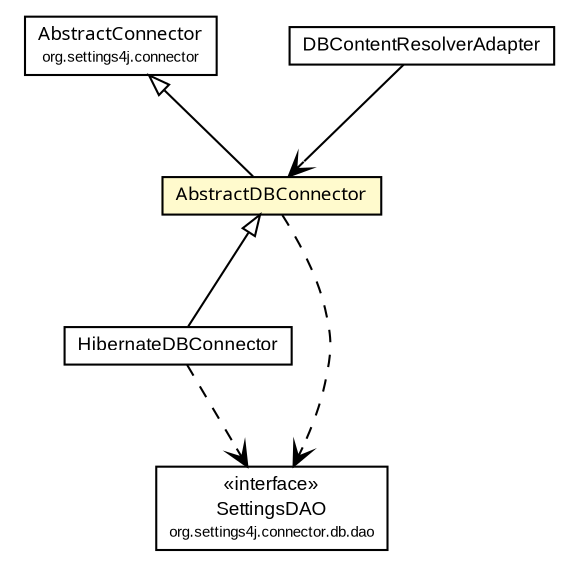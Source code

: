 #!/usr/local/bin/dot
#
# Class diagram 
# Generated by UmlGraph version 4.6 (http://www.spinellis.gr/sw/umlgraph)
#

digraph G {
	edge [fontname="arial",fontsize=10,labelfontname="arial",labelfontsize=10];
	node [fontname="arial",fontsize=10,shape=plaintext];
	// org.settings4j.connector.AbstractConnector
	c1501 [label=<<table border="0" cellborder="1" cellspacing="0" cellpadding="2" port="p" href="../AbstractConnector.html">
		<tr><td><table border="0" cellspacing="0" cellpadding="1">
			<tr><td><font face="ariali"> AbstractConnector </font></td></tr>
			<tr><td><font point-size="7.0"> org.settings4j.connector </font></td></tr>
		</table></td></tr>
		</table>>, fontname="arial", fontcolor="black", fontsize=9.0];
	// org.settings4j.connector.db.HibernateDBConnector
	c1503 [label=<<table border="0" cellborder="1" cellspacing="0" cellpadding="2" port="p" href="./HibernateDBConnector.html">
		<tr><td><table border="0" cellspacing="0" cellpadding="1">
			<tr><td> HibernateDBConnector </td></tr>
		</table></td></tr>
		</table>>, fontname="arial", fontcolor="black", fontsize=9.0];
	// org.settings4j.connector.db.DBContentResolverAdapter
	c1504 [label=<<table border="0" cellborder="1" cellspacing="0" cellpadding="2" port="p" href="./DBContentResolverAdapter.html">
		<tr><td><table border="0" cellspacing="0" cellpadding="1">
			<tr><td> DBContentResolverAdapter </td></tr>
		</table></td></tr>
		</table>>, fontname="arial", fontcolor="black", fontsize=9.0];
	// org.settings4j.connector.db.AbstractDBConnector
	c1505 [label=<<table border="0" cellborder="1" cellspacing="0" cellpadding="2" port="p" bgcolor="lemonChiffon" href="./AbstractDBConnector.html">
		<tr><td><table border="0" cellspacing="0" cellpadding="1">
			<tr><td><font face="ariali"> AbstractDBConnector </font></td></tr>
		</table></td></tr>
		</table>>, fontname="arial", fontcolor="black", fontsize=9.0];
	// org.settings4j.connector.db.dao.SettingsDAO
	c1508 [label=<<table border="0" cellborder="1" cellspacing="0" cellpadding="2" port="p" href="./dao/SettingsDAO.html">
		<tr><td><table border="0" cellspacing="0" cellpadding="1">
			<tr><td> &laquo;interface&raquo; </td></tr>
			<tr><td> SettingsDAO </td></tr>
			<tr><td><font point-size="7.0"> org.settings4j.connector.db.dao </font></td></tr>
		</table></td></tr>
		</table>>, fontname="arial", fontcolor="black", fontsize=9.0];
	//org.settings4j.connector.db.HibernateDBConnector extends org.settings4j.connector.db.AbstractDBConnector
	c1505:p -> c1503:p [dir=back,arrowtail=empty];
	//org.settings4j.connector.db.AbstractDBConnector extends org.settings4j.connector.AbstractConnector
	c1501:p -> c1505:p [dir=back,arrowtail=empty];
	// org.settings4j.connector.db.DBContentResolverAdapter NAVASSOC org.settings4j.connector.db.AbstractDBConnector
	c1504:p -> c1505:p [taillabel="", label="", headlabel="", fontname="arial", fontcolor="black", fontsize=10.0, color="black", arrowhead=open];
	// org.settings4j.connector.db.HibernateDBConnector DEPEND org.settings4j.connector.db.dao.SettingsDAO
	c1503:p -> c1508:p [taillabel="", label="", headlabel="", fontname="arial", fontcolor="black", fontsize=10.0, color="black", arrowhead=open, style=dashed];
	// org.settings4j.connector.db.AbstractDBConnector DEPEND org.settings4j.connector.db.dao.SettingsDAO
	c1505:p -> c1508:p [taillabel="", label="", headlabel="", fontname="arial", fontcolor="black", fontsize=10.0, color="black", arrowhead=open, style=dashed];
}

